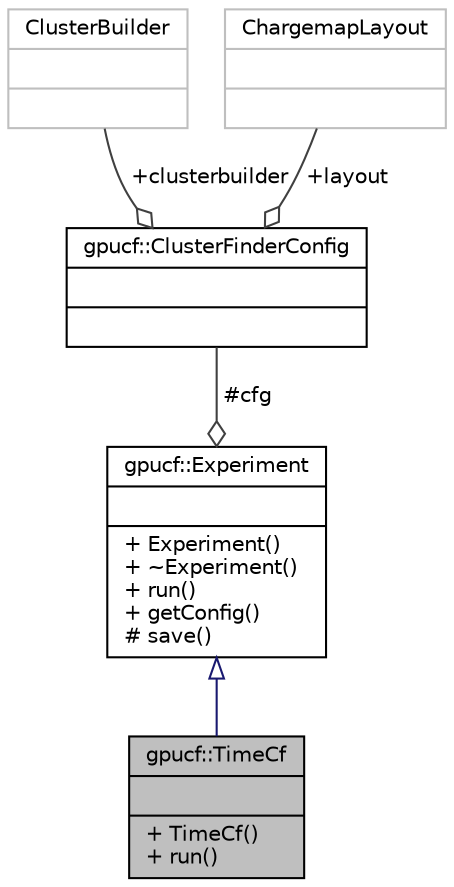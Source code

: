 digraph "gpucf::TimeCf"
{
 // INTERACTIVE_SVG=YES
  bgcolor="transparent";
  edge [fontname="Helvetica",fontsize="10",labelfontname="Helvetica",labelfontsize="10"];
  node [fontname="Helvetica",fontsize="10",shape=record];
  Node1 [label="{gpucf::TimeCf\n||+ TimeCf()\l+ run()\l}",height=0.2,width=0.4,color="black", fillcolor="grey75", style="filled", fontcolor="black"];
  Node2 -> Node1 [dir="back",color="midnightblue",fontsize="10",style="solid",arrowtail="onormal",fontname="Helvetica"];
  Node2 [label="{gpucf::Experiment\n||+ Experiment()\l+ ~Experiment()\l+ run()\l+ getConfig()\l# save()\l}",height=0.2,width=0.4,color="black",URL="$d5/d81/classgpucf_1_1Experiment.html"];
  Node3 -> Node2 [color="grey25",fontsize="10",style="solid",label=" #cfg" ,arrowhead="odiamond",fontname="Helvetica"];
  Node3 [label="{gpucf::ClusterFinderConfig\n||}",height=0.2,width=0.4,color="black",URL="$da/daa/structgpucf_1_1ClusterFinderConfig.html"];
  Node4 -> Node3 [color="grey25",fontsize="10",style="solid",label=" +clusterbuilder" ,arrowhead="odiamond",fontname="Helvetica"];
  Node4 [label="{ClusterBuilder\n||}",height=0.2,width=0.4,color="grey75"];
  Node5 -> Node3 [color="grey25",fontsize="10",style="solid",label=" +layout" ,arrowhead="odiamond",fontname="Helvetica"];
  Node5 [label="{ChargemapLayout\n||}",height=0.2,width=0.4,color="grey75"];
}
